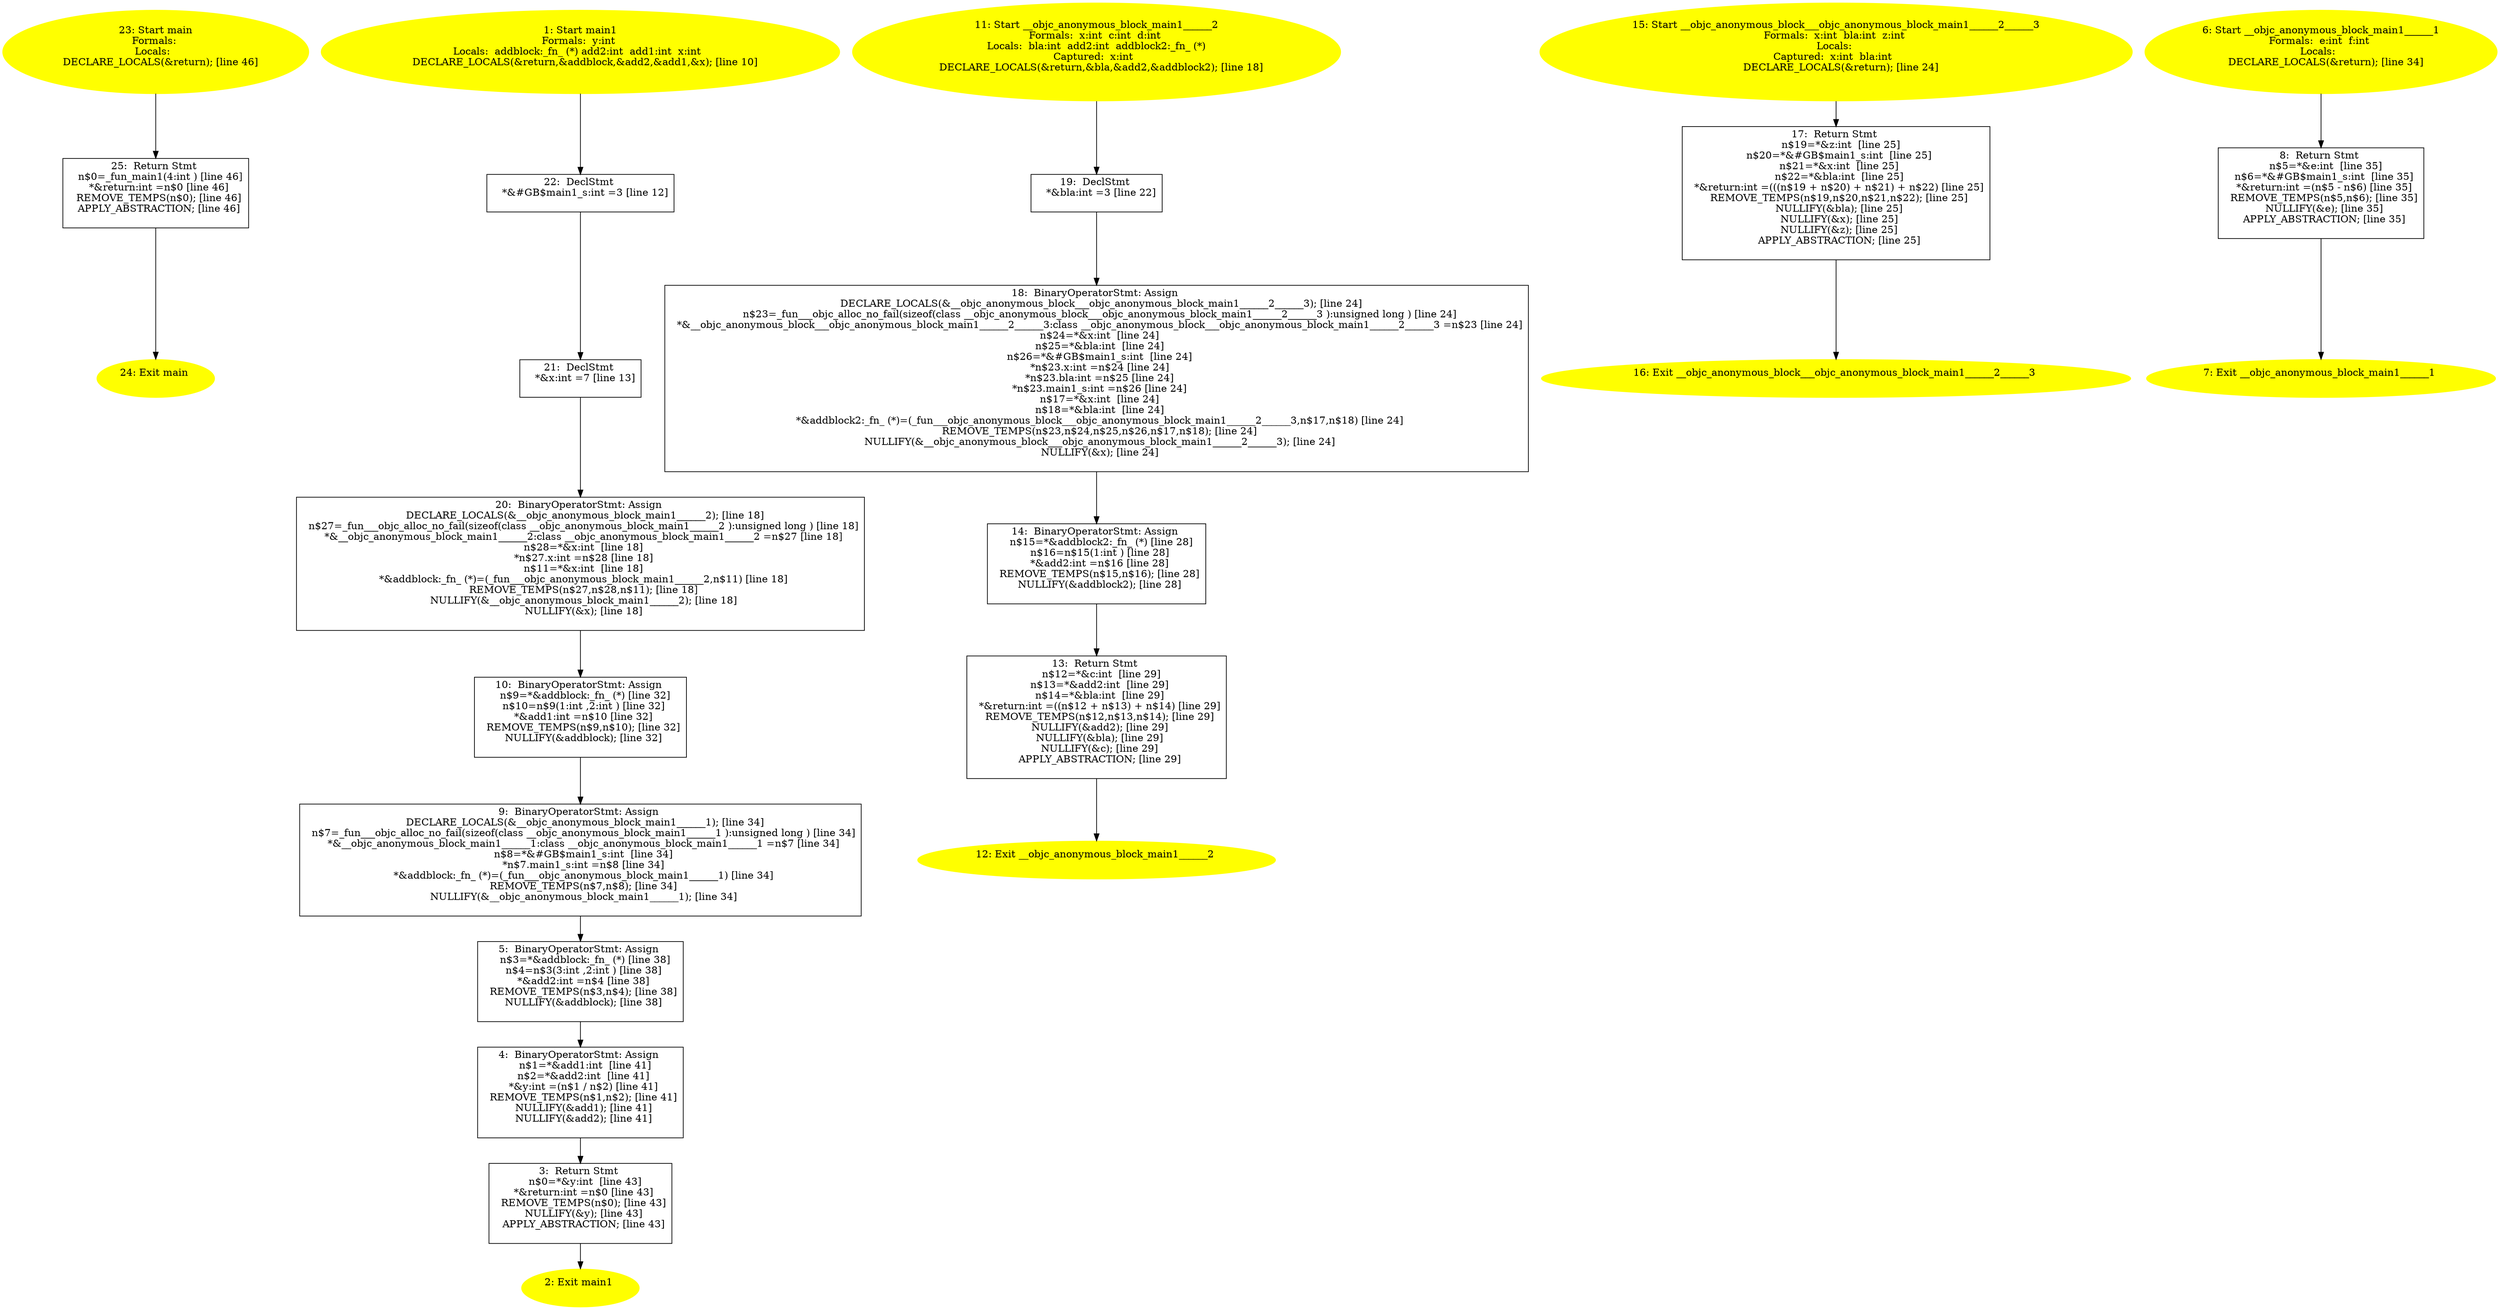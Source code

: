 digraph iCFG {
25 [label="25:  Return Stmt \n   n$0=_fun_main1(4:int ) [line 46]\n  *&return:int =n$0 [line 46]\n  REMOVE_TEMPS(n$0); [line 46]\n  APPLY_ABSTRACTION; [line 46]\n " shape="box"]
	

	 25 -> 24 ;
24 [label="24: Exit main \n  " color=yellow style=filled]
	

23 [label="23: Start main\nFormals: \nLocals:  \n   DECLARE_LOCALS(&return); [line 46]\n " color=yellow style=filled]
	

	 23 -> 25 ;
22 [label="22:  DeclStmt \n   *&#GB$main1_s:int =3 [line 12]\n " shape="box"]
	

	 22 -> 21 ;
21 [label="21:  DeclStmt \n   *&x:int =7 [line 13]\n " shape="box"]
	

	 21 -> 20 ;
20 [label="20:  BinaryOperatorStmt: Assign \n   DECLARE_LOCALS(&__objc_anonymous_block_main1______2); [line 18]\n  n$27=_fun___objc_alloc_no_fail(sizeof(class __objc_anonymous_block_main1______2 ):unsigned long ) [line 18]\n  *&__objc_anonymous_block_main1______2:class __objc_anonymous_block_main1______2 =n$27 [line 18]\n  n$28=*&x:int  [line 18]\n  *n$27.x:int =n$28 [line 18]\n  n$11=*&x:int  [line 18]\n  *&addblock:_fn_ (*)=(_fun___objc_anonymous_block_main1______2,n$11) [line 18]\n  REMOVE_TEMPS(n$27,n$28,n$11); [line 18]\n  NULLIFY(&__objc_anonymous_block_main1______2); [line 18]\n  NULLIFY(&x); [line 18]\n " shape="box"]
	

	 20 -> 10 ;
19 [label="19:  DeclStmt \n   *&bla:int =3 [line 22]\n " shape="box"]
	

	 19 -> 18 ;
18 [label="18:  BinaryOperatorStmt: Assign \n   DECLARE_LOCALS(&__objc_anonymous_block___objc_anonymous_block_main1______2______3); [line 24]\n  n$23=_fun___objc_alloc_no_fail(sizeof(class __objc_anonymous_block___objc_anonymous_block_main1______2______3 ):unsigned long ) [line 24]\n  *&__objc_anonymous_block___objc_anonymous_block_main1______2______3:class __objc_anonymous_block___objc_anonymous_block_main1______2______3 =n$23 [line 24]\n  n$24=*&x:int  [line 24]\n  n$25=*&bla:int  [line 24]\n  n$26=*&#GB$main1_s:int  [line 24]\n  *n$23.x:int =n$24 [line 24]\n  *n$23.bla:int =n$25 [line 24]\n  *n$23.main1_s:int =n$26 [line 24]\n  n$17=*&x:int  [line 24]\n  n$18=*&bla:int  [line 24]\n  *&addblock2:_fn_ (*)=(_fun___objc_anonymous_block___objc_anonymous_block_main1______2______3,n$17,n$18) [line 24]\n  REMOVE_TEMPS(n$23,n$24,n$25,n$26,n$17,n$18); [line 24]\n  NULLIFY(&__objc_anonymous_block___objc_anonymous_block_main1______2______3); [line 24]\n  NULLIFY(&x); [line 24]\n " shape="box"]
	

	 18 -> 14 ;
17 [label="17:  Return Stmt \n   n$19=*&z:int  [line 25]\n  n$20=*&#GB$main1_s:int  [line 25]\n  n$21=*&x:int  [line 25]\n  n$22=*&bla:int  [line 25]\n  *&return:int =(((n$19 + n$20) + n$21) + n$22) [line 25]\n  REMOVE_TEMPS(n$19,n$20,n$21,n$22); [line 25]\n  NULLIFY(&bla); [line 25]\n  NULLIFY(&x); [line 25]\n  NULLIFY(&z); [line 25]\n  APPLY_ABSTRACTION; [line 25]\n " shape="box"]
	

	 17 -> 16 ;
16 [label="16: Exit __objc_anonymous_block___objc_anonymous_block_main1______2______3 \n  " color=yellow style=filled]
	

15 [label="15: Start __objc_anonymous_block___objc_anonymous_block_main1______2______3\nFormals:  x:int  bla:int  z:int \nLocals: \nCaptured:  x:int  bla:int  \n   DECLARE_LOCALS(&return); [line 24]\n " color=yellow style=filled]
	

	 15 -> 17 ;
14 [label="14:  BinaryOperatorStmt: Assign \n   n$15=*&addblock2:_fn_ (*) [line 28]\n  n$16=n$15(1:int ) [line 28]\n  *&add2:int =n$16 [line 28]\n  REMOVE_TEMPS(n$15,n$16); [line 28]\n  NULLIFY(&addblock2); [line 28]\n " shape="box"]
	

	 14 -> 13 ;
13 [label="13:  Return Stmt \n   n$12=*&c:int  [line 29]\n  n$13=*&add2:int  [line 29]\n  n$14=*&bla:int  [line 29]\n  *&return:int =((n$12 + n$13) + n$14) [line 29]\n  REMOVE_TEMPS(n$12,n$13,n$14); [line 29]\n  NULLIFY(&add2); [line 29]\n  NULLIFY(&bla); [line 29]\n  NULLIFY(&c); [line 29]\n  APPLY_ABSTRACTION; [line 29]\n " shape="box"]
	

	 13 -> 12 ;
12 [label="12: Exit __objc_anonymous_block_main1______2 \n  " color=yellow style=filled]
	

11 [label="11: Start __objc_anonymous_block_main1______2\nFormals:  x:int  c:int  d:int \nLocals:  bla:int  add2:int  addblock2:_fn_ (*)\nCaptured:  x:int  \n   DECLARE_LOCALS(&return,&bla,&add2,&addblock2); [line 18]\n " color=yellow style=filled]
	

	 11 -> 19 ;
10 [label="10:  BinaryOperatorStmt: Assign \n   n$9=*&addblock:_fn_ (*) [line 32]\n  n$10=n$9(1:int ,2:int ) [line 32]\n  *&add1:int =n$10 [line 32]\n  REMOVE_TEMPS(n$9,n$10); [line 32]\n  NULLIFY(&addblock); [line 32]\n " shape="box"]
	

	 10 -> 9 ;
9 [label="9:  BinaryOperatorStmt: Assign \n   DECLARE_LOCALS(&__objc_anonymous_block_main1______1); [line 34]\n  n$7=_fun___objc_alloc_no_fail(sizeof(class __objc_anonymous_block_main1______1 ):unsigned long ) [line 34]\n  *&__objc_anonymous_block_main1______1:class __objc_anonymous_block_main1______1 =n$7 [line 34]\n  n$8=*&#GB$main1_s:int  [line 34]\n  *n$7.main1_s:int =n$8 [line 34]\n  *&addblock:_fn_ (*)=(_fun___objc_anonymous_block_main1______1) [line 34]\n  REMOVE_TEMPS(n$7,n$8); [line 34]\n  NULLIFY(&__objc_anonymous_block_main1______1); [line 34]\n " shape="box"]
	

	 9 -> 5 ;
8 [label="8:  Return Stmt \n   n$5=*&e:int  [line 35]\n  n$6=*&#GB$main1_s:int  [line 35]\n  *&return:int =(n$5 - n$6) [line 35]\n  REMOVE_TEMPS(n$5,n$6); [line 35]\n  NULLIFY(&e); [line 35]\n  APPLY_ABSTRACTION; [line 35]\n " shape="box"]
	

	 8 -> 7 ;
7 [label="7: Exit __objc_anonymous_block_main1______1 \n  " color=yellow style=filled]
	

6 [label="6: Start __objc_anonymous_block_main1______1\nFormals:  e:int  f:int \nLocals:  \n   DECLARE_LOCALS(&return); [line 34]\n " color=yellow style=filled]
	

	 6 -> 8 ;
5 [label="5:  BinaryOperatorStmt: Assign \n   n$3=*&addblock:_fn_ (*) [line 38]\n  n$4=n$3(3:int ,2:int ) [line 38]\n  *&add2:int =n$4 [line 38]\n  REMOVE_TEMPS(n$3,n$4); [line 38]\n  NULLIFY(&addblock); [line 38]\n " shape="box"]
	

	 5 -> 4 ;
4 [label="4:  BinaryOperatorStmt: Assign \n   n$1=*&add1:int  [line 41]\n  n$2=*&add2:int  [line 41]\n  *&y:int =(n$1 / n$2) [line 41]\n  REMOVE_TEMPS(n$1,n$2); [line 41]\n  NULLIFY(&add1); [line 41]\n  NULLIFY(&add2); [line 41]\n " shape="box"]
	

	 4 -> 3 ;
3 [label="3:  Return Stmt \n   n$0=*&y:int  [line 43]\n  *&return:int =n$0 [line 43]\n  REMOVE_TEMPS(n$0); [line 43]\n  NULLIFY(&y); [line 43]\n  APPLY_ABSTRACTION; [line 43]\n " shape="box"]
	

	 3 -> 2 ;
2 [label="2: Exit main1 \n  " color=yellow style=filled]
	

1 [label="1: Start main1\nFormals:  y:int \nLocals:  addblock:_fn_ (*) add2:int  add1:int  x:int  \n   DECLARE_LOCALS(&return,&addblock,&add2,&add1,&x); [line 10]\n " color=yellow style=filled]
	

	 1 -> 22 ;
}
